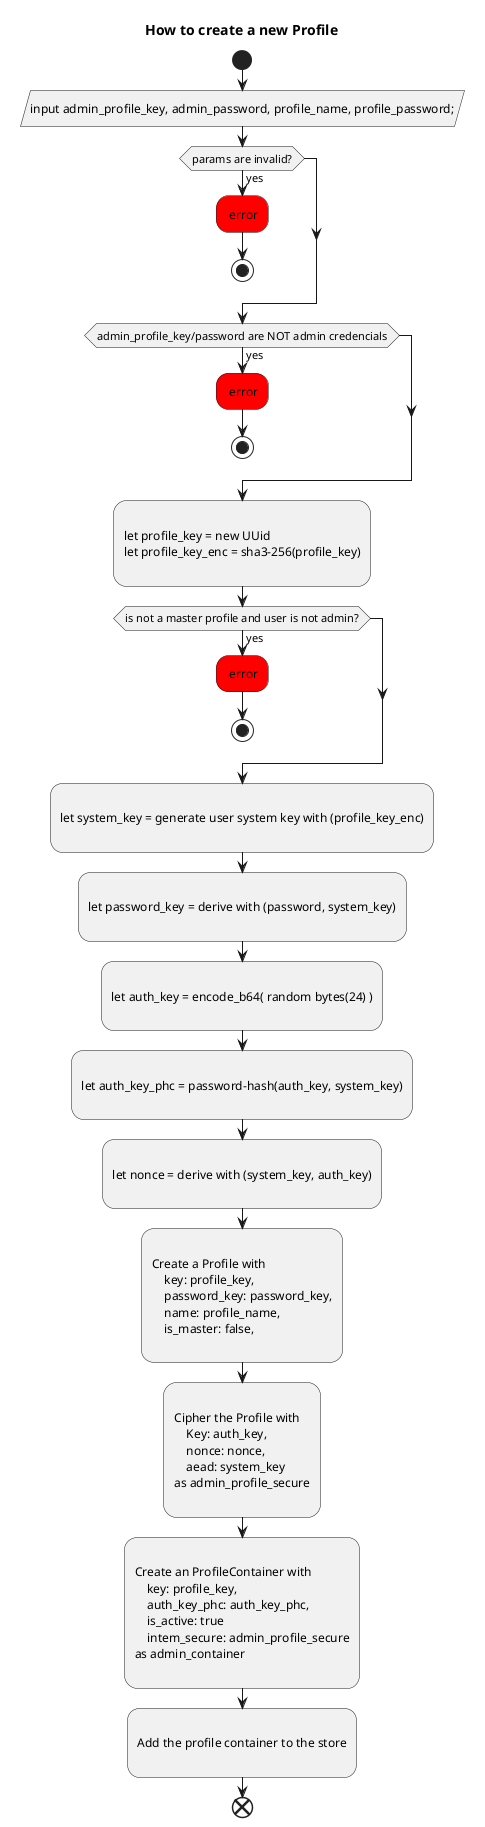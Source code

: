 @startuml New Profile
title How to create a new Profile

start
:input admin_profile_key, admin_password, profile_name, profile_password;/

if (params are invalid?) then (yes)
    #red: error;
    stop
endif

if (admin_profile_key/password are NOT admin credencials) then (yes)
    #red: error;
    stop
endif

: 
let profile_key = new UUid
let profile_key_enc = sha3-256(profile_key)
;
if (is not a master profile and user is not admin?) then (yes)
    #red: error;
    stop
endif
:
let system_key = generate user system key with (profile_key_enc)
;
:
let password_key = derive with (password, system_key)
;
:
let auth_key = encode_b64( random bytes(24) )
;
:
let auth_key_phc = password-hash(auth_key, system_key)
;
:
let nonce = derive with (system_key, auth_key)
;
:
Create a Profile with
    key: profile_key,
    password_key: password_key,
    name: profile_name,
    is_master: false,
;
:
Cipher the Profile with 
    Key: auth_key, 
    nonce: nonce, 
    aead: system_key
as admin_profile_secure
;
:
Create an ProfileContainer with
    key: profile_key,        
    auth_key_phc: auth_key_phc,
    is_active: true
    intem_secure: admin_profile_secure
as admin_container
;
:
Add the profile container to the store
;
end
@enduml